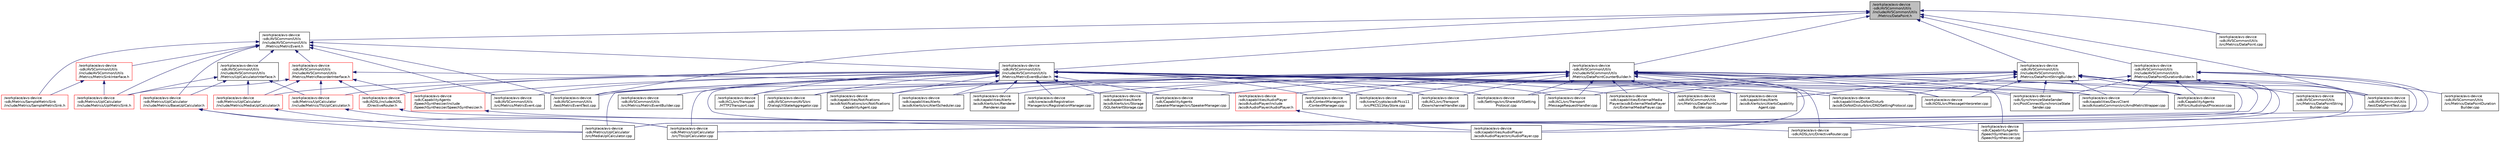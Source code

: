 digraph "/workplace/avs-device-sdk/AVSCommon/Utils/include/AVSCommon/Utils/Metrics/DataPoint.h"
{
  edge [fontname="Helvetica",fontsize="10",labelfontname="Helvetica",labelfontsize="10"];
  node [fontname="Helvetica",fontsize="10",shape=record];
  Node4 [label="/workplace/avs-device\l-sdk/AVSCommon/Utils\l/include/AVSCommon/Utils\l/Metrics/DataPoint.h",height=0.2,width=0.4,color="black", fillcolor="grey75", style="filled", fontcolor="black"];
  Node4 -> Node5 [dir="back",color="midnightblue",fontsize="10",style="solid",fontname="Helvetica"];
  Node5 [label="/workplace/avs-device\l-sdk/AVSCommon/Utils\l/include/AVSCommon/Utils\l/Metrics/DataPointCounterBuilder.h",height=0.2,width=0.4,color="black", fillcolor="white", style="filled",URL="$_data_point_counter_builder_8h.html"];
  Node5 -> Node6 [dir="back",color="midnightblue",fontsize="10",style="solid",fontname="Helvetica"];
  Node6 [label="/workplace/avs-device\l-sdk/ACL/src/Transport\l/DownchannelHandler.cpp",height=0.2,width=0.4,color="black", fillcolor="white", style="filled",URL="$_downchannel_handler_8cpp.html"];
  Node5 -> Node7 [dir="back",color="midnightblue",fontsize="10",style="solid",fontname="Helvetica"];
  Node7 [label="/workplace/avs-device\l-sdk/ACL/src/Transport\l/HTTP2Transport.cpp",height=0.2,width=0.4,color="black", fillcolor="white", style="filled",URL="$_h_t_t_p2_transport_8cpp.html"];
  Node5 -> Node8 [dir="back",color="midnightblue",fontsize="10",style="solid",fontname="Helvetica"];
  Node8 [label="/workplace/avs-device\l-sdk/ACL/src/Transport\l/MessageRequestHandler.cpp",height=0.2,width=0.4,color="black", fillcolor="white", style="filled",URL="$_message_request_handler_8cpp.html"];
  Node5 -> Node9 [dir="back",color="midnightblue",fontsize="10",style="solid",fontname="Helvetica"];
  Node9 [label="/workplace/avs-device\l-sdk/ADSL/src/DirectiveRouter.cpp",height=0.2,width=0.4,color="black", fillcolor="white", style="filled",URL="$_directive_router_8cpp.html"];
  Node5 -> Node10 [dir="back",color="midnightblue",fontsize="10",style="solid",fontname="Helvetica"];
  Node10 [label="/workplace/avs-device\l-sdk/ADSL/src/MessageInterpreter.cpp",height=0.2,width=0.4,color="black", fillcolor="white", style="filled",URL="$_message_interpreter_8cpp.html"];
  Node5 -> Node11 [dir="back",color="midnightblue",fontsize="10",style="solid",fontname="Helvetica"];
  Node11 [label="/workplace/avs-device\l-sdk/AVSCommon/AVS/src\l/DialogUXStateAggregator.cpp",height=0.2,width=0.4,color="black", fillcolor="white", style="filled",URL="$_dialog_u_x_state_aggregator_8cpp.html"];
  Node5 -> Node12 [dir="back",color="midnightblue",fontsize="10",style="solid",fontname="Helvetica"];
  Node12 [label="/workplace/avs-device\l-sdk/AVSCommon/Utils\l/src/Metrics/DataPointCounter\lBuilder.cpp",height=0.2,width=0.4,color="black", fillcolor="white", style="filled",URL="$_data_point_counter_builder_8cpp.html"];
  Node5 -> Node13 [dir="back",color="midnightblue",fontsize="10",style="solid",fontname="Helvetica"];
  Node13 [label="/workplace/avs-device\l-sdk/AVSCommon/Utils\l/test/DataPointTest.cpp",height=0.2,width=0.4,color="black", fillcolor="white", style="filled",URL="$_data_point_test_8cpp.html"];
  Node5 -> Node14 [dir="back",color="midnightblue",fontsize="10",style="solid",fontname="Helvetica"];
  Node14 [label="/workplace/avs-device\l-sdk/capabilities/Alerts\l/acsdkAlerts/src/AlertsCapability\lAgent.cpp",height=0.2,width=0.4,color="black", fillcolor="white", style="filled",URL="$_alerts_capability_agent_8cpp.html"];
  Node5 -> Node15 [dir="back",color="midnightblue",fontsize="10",style="solid",fontname="Helvetica"];
  Node15 [label="/workplace/avs-device\l-sdk/capabilities/Alerts\l/acsdkAlerts/src/AlertScheduler.cpp",height=0.2,width=0.4,color="black", fillcolor="white", style="filled",URL="$_alert_scheduler_8cpp.html"];
  Node5 -> Node16 [dir="back",color="midnightblue",fontsize="10",style="solid",fontname="Helvetica"];
  Node16 [label="/workplace/avs-device\l-sdk/capabilities/Alerts\l/acsdkAlerts/src/Renderer\l/Renderer.cpp",height=0.2,width=0.4,color="black", fillcolor="white", style="filled",URL="$_renderer_8cpp.html"];
  Node5 -> Node17 [dir="back",color="midnightblue",fontsize="10",style="solid",fontname="Helvetica"];
  Node17 [label="/workplace/avs-device\l-sdk/capabilities/Alerts\l/acsdkAlerts/src/Storage\l/SQLiteAlertStorage.cpp",height=0.2,width=0.4,color="black", fillcolor="white", style="filled",URL="$_s_q_lite_alert_storage_8cpp.html"];
  Node5 -> Node18 [dir="back",color="midnightblue",fontsize="10",style="solid",fontname="Helvetica"];
  Node18 [label="/workplace/avs-device\l-sdk/capabilities/AudioPlayer\l/acsdkAudioPlayer/src/AudioPlayer.cpp",height=0.2,width=0.4,color="black", fillcolor="white", style="filled",URL="$_audio_player_8cpp.html"];
  Node5 -> Node19 [dir="back",color="midnightblue",fontsize="10",style="solid",fontname="Helvetica"];
  Node19 [label="/workplace/avs-device\l-sdk/capabilities/DavsClient\l/acsdkAssetsCommon/src/AmdMetricWrapper.cpp",height=0.2,width=0.4,color="black", fillcolor="white", style="filled",URL="$_amd_metric_wrapper_8cpp.html"];
  Node5 -> Node20 [dir="back",color="midnightblue",fontsize="10",style="solid",fontname="Helvetica"];
  Node20 [label="/workplace/avs-device\l-sdk/capabilities/DoNotDisturb\l/acsdkDoNotDisturb/src/DNDSettingProtocol.cpp",height=0.2,width=0.4,color="black", fillcolor="white", style="filled",URL="$_d_n_d_setting_protocol_8cpp.html"];
  Node5 -> Node21 [dir="back",color="midnightblue",fontsize="10",style="solid",fontname="Helvetica"];
  Node21 [label="/workplace/avs-device\l-sdk/capabilities/ExternalMedia\lPlayer/acsdkExternalMediaPlayer\l/src/ExternalMediaPlayer.cpp",height=0.2,width=0.4,color="black", fillcolor="white", style="filled",URL="$_external_media_player_8cpp.html"];
  Node5 -> Node22 [dir="back",color="midnightblue",fontsize="10",style="solid",fontname="Helvetica"];
  Node22 [label="/workplace/avs-device\l-sdk/capabilities/Notifications\l/acsdkNotifications/src/Notifications\lCapabilityAgent.cpp",height=0.2,width=0.4,color="black", fillcolor="white", style="filled",URL="$_notifications_capability_agent_8cpp.html"];
  Node5 -> Node23 [dir="back",color="midnightblue",fontsize="10",style="solid",fontname="Helvetica"];
  Node23 [label="/workplace/avs-device\l-sdk/CapabilityAgents\l/AIP/src/AudioInputProcessor.cpp",height=0.2,width=0.4,color="black", fillcolor="white", style="filled",URL="$_audio_input_processor_8cpp.html"];
  Node5 -> Node24 [dir="back",color="midnightblue",fontsize="10",style="solid",fontname="Helvetica"];
  Node24 [label="/workplace/avs-device\l-sdk/CapabilityAgents\l/SpeakerManager/src/SpeakerManager.cpp",height=0.2,width=0.4,color="black", fillcolor="white", style="filled",URL="$_speaker_manager_8cpp.html"];
  Node5 -> Node25 [dir="back",color="midnightblue",fontsize="10",style="solid",fontname="Helvetica"];
  Node25 [label="/workplace/avs-device\l-sdk/CapabilityAgents\l/SpeechSynthesizer/src\l/SpeechSynthesizer.cpp",height=0.2,width=0.4,color="black", fillcolor="white", style="filled",URL="$_speech_synthesizer_8cpp.html"];
  Node5 -> Node26 [dir="back",color="midnightblue",fontsize="10",style="solid",fontname="Helvetica"];
  Node26 [label="/workplace/avs-device\l-sdk/ContextManager/src\l/ContextManager.cpp",height=0.2,width=0.4,color="black", fillcolor="white", style="filled",URL="$_context_manager_8cpp.html"];
  Node5 -> Node27 [dir="back",color="midnightblue",fontsize="10",style="solid",fontname="Helvetica"];
  Node27 [label="/workplace/avs-device\l-sdk/core/acsdkRegistration\lManager/src/RegistrationManager.cpp",height=0.2,width=0.4,color="black", fillcolor="white", style="filled",URL="$_registration_manager_8cpp.html"];
  Node5 -> Node28 [dir="back",color="midnightblue",fontsize="10",style="solid",fontname="Helvetica"];
  Node28 [label="/workplace/avs-device\l-sdk/core/Crypto/acsdkPkcs11\l/src/PKCS11KeyStore.cpp",height=0.2,width=0.4,color="black", fillcolor="white", style="filled",URL="$_p_k_c_s11_key_store_8cpp.html"];
  Node5 -> Node29 [dir="back",color="midnightblue",fontsize="10",style="solid",fontname="Helvetica"];
  Node29 [label="/workplace/avs-device\l-sdk/Settings/src/SharedAVSSetting\lProtocol.cpp",height=0.2,width=0.4,color="black", fillcolor="white", style="filled",URL="$_shared_a_v_s_setting_protocol_8cpp.html"];
  Node5 -> Node30 [dir="back",color="midnightblue",fontsize="10",style="solid",fontname="Helvetica"];
  Node30 [label="/workplace/avs-device\l-sdk/SynchronizeStateSender\l/src/PostConnectSynchronizeState\lSender.cpp",height=0.2,width=0.4,color="black", fillcolor="white", style="filled",URL="$_post_connect_synchronize_state_sender_8cpp.html"];
  Node4 -> Node31 [dir="back",color="midnightblue",fontsize="10",style="solid",fontname="Helvetica"];
  Node31 [label="/workplace/avs-device\l-sdk/AVSCommon/Utils\l/include/AVSCommon/Utils\l/Metrics/DataPointDurationBuilder.h",height=0.2,width=0.4,color="black", fillcolor="white", style="filled",URL="$_data_point_duration_builder_8h.html"];
  Node31 -> Node32 [dir="back",color="midnightblue",fontsize="10",style="solid",fontname="Helvetica"];
  Node32 [label="/workplace/avs-device\l-sdk/AVSCommon/Utils\l/src/Metrics/DataPointDuration\lBuilder.cpp",height=0.2,width=0.4,color="black", fillcolor="white", style="filled",URL="$_data_point_duration_builder_8cpp.html"];
  Node31 -> Node13 [dir="back",color="midnightblue",fontsize="10",style="solid",fontname="Helvetica"];
  Node31 -> Node33 [dir="back",color="midnightblue",fontsize="10",style="solid",fontname="Helvetica"];
  Node33 [label="/workplace/avs-device\l-sdk/capabilities/AudioPlayer\l/acsdkAudioPlayer/include\l/acsdkAudioPlayer/AudioPlayer.h",height=0.2,width=0.4,color="red", fillcolor="white", style="filled",URL="$_audio_player_8h.html"];
  Node33 -> Node18 [dir="back",color="midnightblue",fontsize="10",style="solid",fontname="Helvetica"];
  Node31 -> Node19 [dir="back",color="midnightblue",fontsize="10",style="solid",fontname="Helvetica"];
  Node31 -> Node23 [dir="back",color="midnightblue",fontsize="10",style="solid",fontname="Helvetica"];
  Node31 -> Node52 [dir="back",color="midnightblue",fontsize="10",style="solid",fontname="Helvetica"];
  Node52 [label="/workplace/avs-device\l-sdk/Metrics/UplCalculator\l/src/MediaUplCalculator.cpp",height=0.2,width=0.4,color="black", fillcolor="white", style="filled",URL="$_media_upl_calculator_8cpp.html"];
  Node31 -> Node53 [dir="back",color="midnightblue",fontsize="10",style="solid",fontname="Helvetica"];
  Node53 [label="/workplace/avs-device\l-sdk/Metrics/UplCalculator\l/src/TtsUplCalculator.cpp",height=0.2,width=0.4,color="black", fillcolor="white", style="filled",URL="$_tts_upl_calculator_8cpp.html"];
  Node31 -> Node30 [dir="back",color="midnightblue",fontsize="10",style="solid",fontname="Helvetica"];
  Node4 -> Node54 [dir="back",color="midnightblue",fontsize="10",style="solid",fontname="Helvetica"];
  Node54 [label="/workplace/avs-device\l-sdk/AVSCommon/Utils\l/include/AVSCommon/Utils\l/Metrics/DataPointStringBuilder.h",height=0.2,width=0.4,color="black", fillcolor="white", style="filled",URL="$_data_point_string_builder_8h.html"];
  Node54 -> Node8 [dir="back",color="midnightblue",fontsize="10",style="solid",fontname="Helvetica"];
  Node54 -> Node9 [dir="back",color="midnightblue",fontsize="10",style="solid",fontname="Helvetica"];
  Node54 -> Node10 [dir="back",color="midnightblue",fontsize="10",style="solid",fontname="Helvetica"];
  Node54 -> Node55 [dir="back",color="midnightblue",fontsize="10",style="solid",fontname="Helvetica"];
  Node55 [label="/workplace/avs-device\l-sdk/AVSCommon/Utils\l/src/Metrics/DataPointString\lBuilder.cpp",height=0.2,width=0.4,color="black", fillcolor="white", style="filled",URL="$_data_point_string_builder_8cpp.html"];
  Node54 -> Node13 [dir="back",color="midnightblue",fontsize="10",style="solid",fontname="Helvetica"];
  Node54 -> Node56 [dir="back",color="midnightblue",fontsize="10",style="solid",fontname="Helvetica"];
  Node56 [label="/workplace/avs-device\l-sdk/AVSCommon/Utils\l/test/MetricEventTest.cpp",height=0.2,width=0.4,color="black", fillcolor="white", style="filled",URL="$_metric_event_test_8cpp.html"];
  Node54 -> Node14 [dir="back",color="midnightblue",fontsize="10",style="solid",fontname="Helvetica"];
  Node54 -> Node18 [dir="back",color="midnightblue",fontsize="10",style="solid",fontname="Helvetica"];
  Node54 -> Node19 [dir="back",color="midnightblue",fontsize="10",style="solid",fontname="Helvetica"];
  Node54 -> Node20 [dir="back",color="midnightblue",fontsize="10",style="solid",fontname="Helvetica"];
  Node54 -> Node21 [dir="back",color="midnightblue",fontsize="10",style="solid",fontname="Helvetica"];
  Node54 -> Node23 [dir="back",color="midnightblue",fontsize="10",style="solid",fontname="Helvetica"];
  Node54 -> Node25 [dir="back",color="midnightblue",fontsize="10",style="solid",fontname="Helvetica"];
  Node54 -> Node52 [dir="back",color="midnightblue",fontsize="10",style="solid",fontname="Helvetica"];
  Node54 -> Node53 [dir="back",color="midnightblue",fontsize="10",style="solid",fontname="Helvetica"];
  Node54 -> Node29 [dir="back",color="midnightblue",fontsize="10",style="solid",fontname="Helvetica"];
  Node54 -> Node30 [dir="back",color="midnightblue",fontsize="10",style="solid",fontname="Helvetica"];
  Node4 -> Node57 [dir="back",color="midnightblue",fontsize="10",style="solid",fontname="Helvetica"];
  Node57 [label="/workplace/avs-device\l-sdk/AVSCommon/Utils\l/include/AVSCommon/Utils\l/Metrics/MetricEvent.h",height=0.2,width=0.4,color="black", fillcolor="white", style="filled",URL="$_metric_event_8h.html"];
  Node57 -> Node58 [dir="back",color="midnightblue",fontsize="10",style="solid",fontname="Helvetica"];
  Node58 [label="/workplace/avs-device\l-sdk/AVSCommon/Utils\l/include/AVSCommon/Utils\l/Metrics/MetricEventBuilder.h",height=0.2,width=0.4,color="black", fillcolor="white", style="filled",URL="$_metric_event_builder_8h.html"];
  Node58 -> Node6 [dir="back",color="midnightblue",fontsize="10",style="solid",fontname="Helvetica"];
  Node58 -> Node7 [dir="back",color="midnightblue",fontsize="10",style="solid",fontname="Helvetica"];
  Node58 -> Node8 [dir="back",color="midnightblue",fontsize="10",style="solid",fontname="Helvetica"];
  Node58 -> Node59 [dir="back",color="midnightblue",fontsize="10",style="solid",fontname="Helvetica"];
  Node59 [label="/workplace/avs-device\l-sdk/ADSL/include/ADSL\l/DirectiveRouter.h",height=0.2,width=0.4,color="red", fillcolor="white", style="filled",URL="$_directive_router_8h.html"];
  Node59 -> Node9 [dir="back",color="midnightblue",fontsize="10",style="solid",fontname="Helvetica"];
  Node58 -> Node10 [dir="back",color="midnightblue",fontsize="10",style="solid",fontname="Helvetica"];
  Node58 -> Node11 [dir="back",color="midnightblue",fontsize="10",style="solid",fontname="Helvetica"];
  Node58 -> Node75 [dir="back",color="midnightblue",fontsize="10",style="solid",fontname="Helvetica"];
  Node75 [label="/workplace/avs-device\l-sdk/AVSCommon/Utils\l/src/Metrics/MetricEvent.cpp",height=0.2,width=0.4,color="black", fillcolor="white", style="filled",URL="$_metric_event_8cpp.html"];
  Node58 -> Node76 [dir="back",color="midnightblue",fontsize="10",style="solid",fontname="Helvetica"];
  Node76 [label="/workplace/avs-device\l-sdk/AVSCommon/Utils\l/src/Metrics/MetricEventBuilder.cpp",height=0.2,width=0.4,color="black", fillcolor="white", style="filled",URL="$_metric_event_builder_8cpp.html"];
  Node58 -> Node56 [dir="back",color="midnightblue",fontsize="10",style="solid",fontname="Helvetica"];
  Node58 -> Node14 [dir="back",color="midnightblue",fontsize="10",style="solid",fontname="Helvetica"];
  Node58 -> Node15 [dir="back",color="midnightblue",fontsize="10",style="solid",fontname="Helvetica"];
  Node58 -> Node16 [dir="back",color="midnightblue",fontsize="10",style="solid",fontname="Helvetica"];
  Node58 -> Node17 [dir="back",color="midnightblue",fontsize="10",style="solid",fontname="Helvetica"];
  Node58 -> Node18 [dir="back",color="midnightblue",fontsize="10",style="solid",fontname="Helvetica"];
  Node58 -> Node19 [dir="back",color="midnightblue",fontsize="10",style="solid",fontname="Helvetica"];
  Node58 -> Node20 [dir="back",color="midnightblue",fontsize="10",style="solid",fontname="Helvetica"];
  Node58 -> Node21 [dir="back",color="midnightblue",fontsize="10",style="solid",fontname="Helvetica"];
  Node58 -> Node22 [dir="back",color="midnightblue",fontsize="10",style="solid",fontname="Helvetica"];
  Node58 -> Node23 [dir="back",color="midnightblue",fontsize="10",style="solid",fontname="Helvetica"];
  Node58 -> Node24 [dir="back",color="midnightblue",fontsize="10",style="solid",fontname="Helvetica"];
  Node58 -> Node77 [dir="back",color="midnightblue",fontsize="10",style="solid",fontname="Helvetica"];
  Node77 [label="/workplace/avs-device\l-sdk/CapabilityAgents\l/SpeechSynthesizer/include\l/SpeechSynthesizer/SpeechSynthesizer.h",height=0.2,width=0.4,color="red", fillcolor="white", style="filled",URL="$_speech_synthesizer_8h.html"];
  Node77 -> Node25 [dir="back",color="midnightblue",fontsize="10",style="solid",fontname="Helvetica"];
  Node58 -> Node26 [dir="back",color="midnightblue",fontsize="10",style="solid",fontname="Helvetica"];
  Node58 -> Node27 [dir="back",color="midnightblue",fontsize="10",style="solid",fontname="Helvetica"];
  Node58 -> Node28 [dir="back",color="midnightblue",fontsize="10",style="solid",fontname="Helvetica"];
  Node58 -> Node79 [dir="back",color="midnightblue",fontsize="10",style="solid",fontname="Helvetica"];
  Node79 [label="/workplace/avs-device\l-sdk/Metrics/UplCalculator\l/include/Metrics/MediaUplCalculator.h",height=0.2,width=0.4,color="red", fillcolor="white", style="filled",URL="$_media_upl_calculator_8h.html"];
  Node79 -> Node52 [dir="back",color="midnightblue",fontsize="10",style="solid",fontname="Helvetica"];
  Node58 -> Node81 [dir="back",color="midnightblue",fontsize="10",style="solid",fontname="Helvetica"];
  Node81 [label="/workplace/avs-device\l-sdk/Metrics/UplCalculator\l/include/Metrics/TtsUplCalculator.h",height=0.2,width=0.4,color="red", fillcolor="white", style="filled",URL="$_tts_upl_calculator_8h.html"];
  Node81 -> Node53 [dir="back",color="midnightblue",fontsize="10",style="solid",fontname="Helvetica"];
  Node58 -> Node52 [dir="back",color="midnightblue",fontsize="10",style="solid",fontname="Helvetica"];
  Node58 -> Node53 [dir="back",color="midnightblue",fontsize="10",style="solid",fontname="Helvetica"];
  Node58 -> Node29 [dir="back",color="midnightblue",fontsize="10",style="solid",fontname="Helvetica"];
  Node58 -> Node30 [dir="back",color="midnightblue",fontsize="10",style="solid",fontname="Helvetica"];
  Node57 -> Node82 [dir="back",color="midnightblue",fontsize="10",style="solid",fontname="Helvetica"];
  Node82 [label="/workplace/avs-device\l-sdk/AVSCommon/Utils\l/include/AVSCommon/Utils\l/Metrics/MetricRecorderInterface.h",height=0.2,width=0.4,color="red", fillcolor="white", style="filled",URL="$_metric_recorder_interface_8h.html"];
  Node82 -> Node59 [dir="back",color="midnightblue",fontsize="10",style="solid",fontname="Helvetica"];
  Node82 -> Node33 [dir="back",color="midnightblue",fontsize="10",style="solid",fontname="Helvetica"];
  Node82 -> Node77 [dir="back",color="midnightblue",fontsize="10",style="solid",fontname="Helvetica"];
  Node82 -> Node79 [dir="back",color="midnightblue",fontsize="10",style="solid",fontname="Helvetica"];
  Node82 -> Node81 [dir="back",color="midnightblue",fontsize="10",style="solid",fontname="Helvetica"];
  Node82 -> Node220 [dir="back",color="midnightblue",fontsize="10",style="solid",fontname="Helvetica"];
  Node220 [label="/workplace/avs-device\l-sdk/Metrics/UplCalculator\l/include/Metrics/UplMetricSink.h",height=0.2,width=0.4,color="red", fillcolor="white", style="filled",URL="$_upl_metric_sink_8h.html"];
  Node57 -> Node231 [dir="back",color="midnightblue",fontsize="10",style="solid",fontname="Helvetica"];
  Node231 [label="/workplace/avs-device\l-sdk/AVSCommon/Utils\l/include/AVSCommon/Utils\l/Metrics/MetricSinkInterface.h",height=0.2,width=0.4,color="red", fillcolor="white", style="filled",URL="$_metric_sink_interface_8h.html"];
  Node231 -> Node232 [dir="back",color="midnightblue",fontsize="10",style="solid",fontname="Helvetica"];
  Node232 [label="/workplace/avs-device\l-sdk/Metrics/SampleMetricSink\l/include/Metrics/SampleMetricSink.h",height=0.2,width=0.4,color="red", fillcolor="white", style="filled",URL="$_sample_metric_sink_8h.html"];
  Node231 -> Node220 [dir="back",color="midnightblue",fontsize="10",style="solid",fontname="Helvetica"];
  Node57 -> Node234 [dir="back",color="midnightblue",fontsize="10",style="solid",fontname="Helvetica"];
  Node234 [label="/workplace/avs-device\l-sdk/AVSCommon/Utils\l/include/AVSCommon/Utils\l/Metrics/UplCalculatorInterface.h",height=0.2,width=0.4,color="black", fillcolor="white", style="filled",URL="$_upl_calculator_interface_8h.html"];
  Node234 -> Node235 [dir="back",color="midnightblue",fontsize="10",style="solid",fontname="Helvetica"];
  Node235 [label="/workplace/avs-device\l-sdk/Metrics/UplCalculator\l/include/Metrics/BaseUplCalculator.h",height=0.2,width=0.4,color="red", fillcolor="white", style="filled",URL="$_base_upl_calculator_8h.html"];
  Node235 -> Node52 [dir="back",color="midnightblue",fontsize="10",style="solid",fontname="Helvetica"];
  Node235 -> Node53 [dir="back",color="midnightblue",fontsize="10",style="solid",fontname="Helvetica"];
  Node234 -> Node79 [dir="back",color="midnightblue",fontsize="10",style="solid",fontname="Helvetica"];
  Node234 -> Node81 [dir="back",color="midnightblue",fontsize="10",style="solid",fontname="Helvetica"];
  Node234 -> Node220 [dir="back",color="midnightblue",fontsize="10",style="solid",fontname="Helvetica"];
  Node57 -> Node75 [dir="back",color="midnightblue",fontsize="10",style="solid",fontname="Helvetica"];
  Node57 -> Node56 [dir="back",color="midnightblue",fontsize="10",style="solid",fontname="Helvetica"];
  Node57 -> Node232 [dir="back",color="midnightblue",fontsize="10",style="solid",fontname="Helvetica"];
  Node57 -> Node235 [dir="back",color="midnightblue",fontsize="10",style="solid",fontname="Helvetica"];
  Node57 -> Node220 [dir="back",color="midnightblue",fontsize="10",style="solid",fontname="Helvetica"];
  Node4 -> Node58 [dir="back",color="midnightblue",fontsize="10",style="solid",fontname="Helvetica"];
  Node4 -> Node237 [dir="back",color="midnightblue",fontsize="10",style="solid",fontname="Helvetica"];
  Node237 [label="/workplace/avs-device\l-sdk/AVSCommon/Utils\l/src/Metrics/DataPoint.cpp",height=0.2,width=0.4,color="black", fillcolor="white", style="filled",URL="$_data_point_8cpp.html"];
  Node4 -> Node13 [dir="back",color="midnightblue",fontsize="10",style="solid",fontname="Helvetica"];
  Node4 -> Node56 [dir="back",color="midnightblue",fontsize="10",style="solid",fontname="Helvetica"];
}
